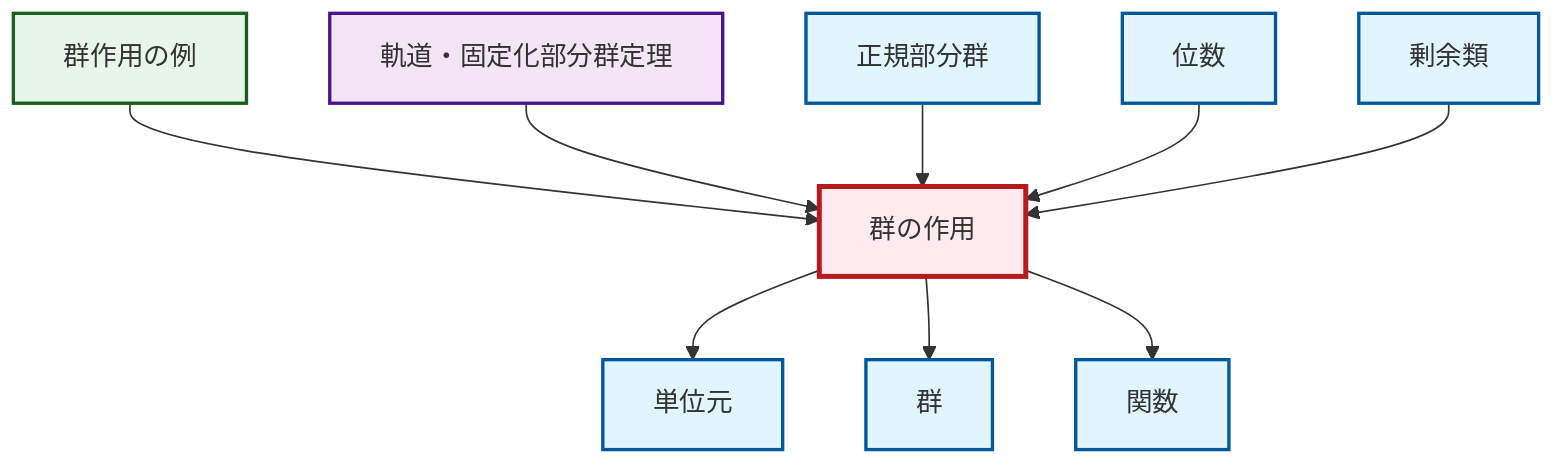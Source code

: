 graph TD
    classDef definition fill:#e1f5fe,stroke:#01579b,stroke-width:2px
    classDef theorem fill:#f3e5f5,stroke:#4a148c,stroke-width:2px
    classDef axiom fill:#fff3e0,stroke:#e65100,stroke-width:2px
    classDef example fill:#e8f5e9,stroke:#1b5e20,stroke-width:2px
    classDef current fill:#ffebee,stroke:#b71c1c,stroke-width:3px
    thm-orbit-stabilizer["軌道・固定化部分群定理"]:::theorem
    def-order["位数"]:::definition
    def-function["関数"]:::definition
    def-identity-element["単位元"]:::definition
    def-group["群"]:::definition
    def-normal-subgroup["正規部分群"]:::definition
    def-group-action["群の作用"]:::definition
    def-coset["剰余類"]:::definition
    ex-group-action-examples["群作用の例"]:::example
    ex-group-action-examples --> def-group-action
    thm-orbit-stabilizer --> def-group-action
    def-normal-subgroup --> def-group-action
    def-group-action --> def-identity-element
    def-order --> def-group-action
    def-group-action --> def-group
    def-coset --> def-group-action
    def-group-action --> def-function
    class def-group-action current